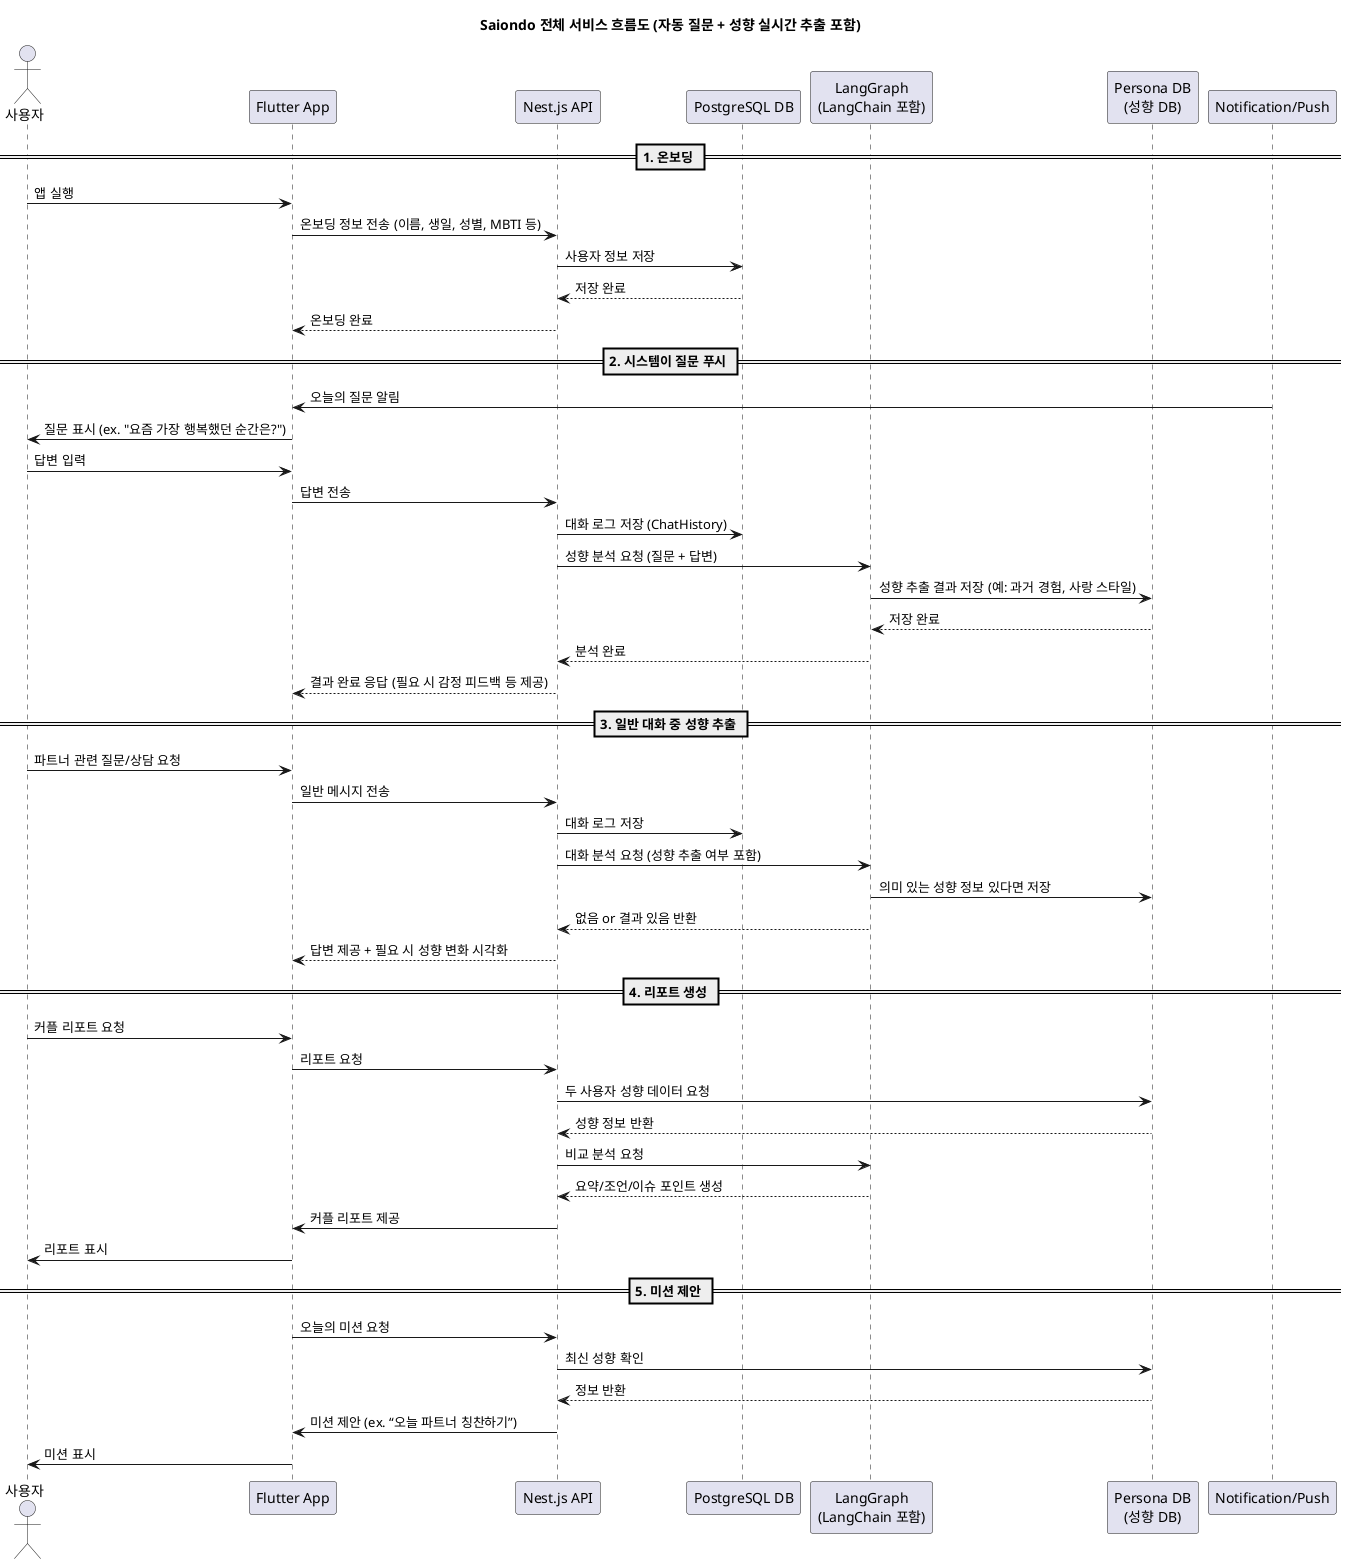 @startuml
title Saiondo 전체 서비스 흐름도 (자동 질문 + 성향 실시간 추출 포함)

actor 사용자 as User
participant "Flutter App" as App
participant "Nest.js API" as API
participant "PostgreSQL DB" as DB
participant "LangGraph\n(LangChain 포함)" as LLM
participant "Persona DB\n(성향 DB)" as PersonaDB
participant "Notification/Push" as Push

== 1. 온보딩 ==
User -> App : 앱 실행
App -> API : 온보딩 정보 전송 (이름, 생일, 성별, MBTI 등)
API -> DB : 사용자 정보 저장
DB --> API : 저장 완료
API --> App : 온보딩 완료

== 2. 시스템이 질문 푸시 ==
Push -> App : 오늘의 질문 알림
App -> User : 질문 표시 (ex. "요즘 가장 행복했던 순간은?")
User -> App : 답변 입력
App -> API : 답변 전송

API -> DB : 대화 로그 저장 (ChatHistory)
API -> LLM : 성향 분석 요청 (질문 + 답변)

LLM -> PersonaDB : 성향 추출 결과 저장 (예: 과거 경험, 사랑 스타일)
PersonaDB --> LLM : 저장 완료
LLM --> API : 분석 완료

API --> App : 결과 완료 응답 (필요 시 감정 피드백 등 제공)

== 3. 일반 대화 중 성향 추출 ==
User -> App : 파트너 관련 질문/상담 요청
App -> API : 일반 메시지 전송
API -> DB : 대화 로그 저장
API -> LLM : 대화 분석 요청 (성향 추출 여부 포함)

LLM -> PersonaDB : 의미 있는 성향 정보 있다면 저장
LLM --> API : 없음 or 결과 있음 반환

API --> App : 답변 제공 + 필요 시 성향 변화 시각화

== 4. 리포트 생성 ==
User -> App : 커플 리포트 요청
App -> API : 리포트 요청
API -> PersonaDB : 두 사용자 성향 데이터 요청
PersonaDB --> API : 성향 정보 반환

API -> LLM : 비교 분석 요청
LLM --> API : 요약/조언/이슈 포인트 생성
API -> App : 커플 리포트 제공
App -> User : 리포트 표시

== 5. 미션 제안 ==
App -> API : 오늘의 미션 요청
API -> PersonaDB : 최신 성향 확인
PersonaDB --> API : 정보 반환
API -> App : 미션 제안 (ex. “오늘 파트너 칭찬하기”)
App -> User : 미션 표시

@enduml
